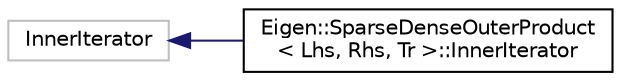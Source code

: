 digraph "Graphical Class Hierarchy"
{
  edge [fontname="Helvetica",fontsize="10",labelfontname="Helvetica",labelfontsize="10"];
  node [fontname="Helvetica",fontsize="10",shape=record];
  rankdir="LR";
  Node1 [label="InnerIterator",height=0.2,width=0.4,color="grey75", fillcolor="white", style="filled"];
  Node1 -> Node2 [dir="back",color="midnightblue",fontsize="10",style="solid",fontname="Helvetica"];
  Node2 [label="Eigen::SparseDenseOuterProduct\l\< Lhs, Rhs, Tr \>::InnerIterator",height=0.2,width=0.4,color="black", fillcolor="white", style="filled",URL="$class_eigen_1_1_sparse_dense_outer_product_1_1_inner_iterator.html"];
}
